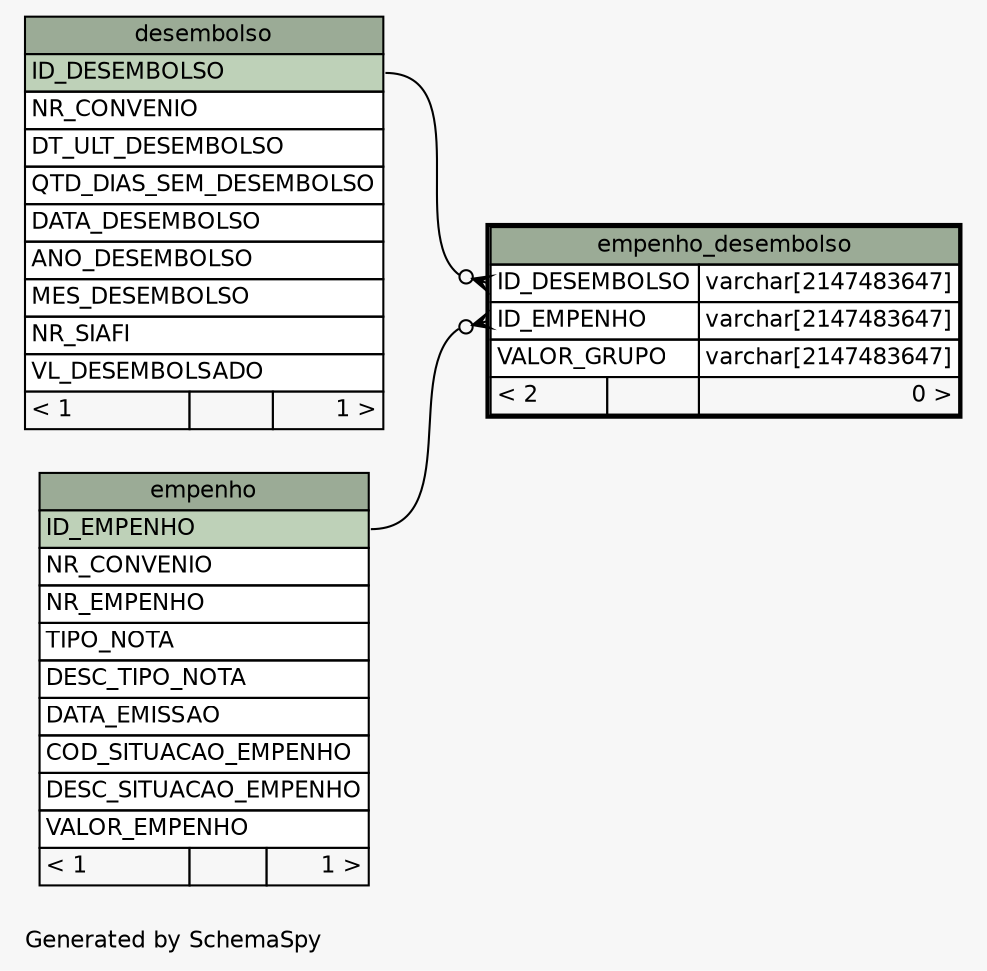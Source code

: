 // dot 2.38.0 on Windows 10 10.0
// SchemaSpy rev 590
digraph "oneDegreeRelationshipsDiagram" {
  graph [
    rankdir="RL"
    bgcolor="#f7f7f7"
    label="\nGenerated by SchemaSpy"
    labeljust="l"
    nodesep="0.18"
    ranksep="0.46"
    fontname="Helvetica"
    fontsize="11"
  ];
  node [
    fontname="Helvetica"
    fontsize="11"
    shape="plaintext"
  ];
  edge [
    arrowsize="0.8"
  ];
  "empenho_desembolso":"ID_DESEMBOLSO":w -> "desembolso":"ID_DESEMBOLSO":e [arrowhead=none dir=back arrowtail=crowodot];
  "empenho_desembolso":"ID_EMPENHO":w -> "empenho":"ID_EMPENHO":e [arrowhead=none dir=back arrowtail=crowodot];
  "desembolso" [
    label=<
    <TABLE BORDER="0" CELLBORDER="1" CELLSPACING="0" BGCOLOR="#ffffff">
      <TR><TD COLSPAN="3" BGCOLOR="#9bab96" ALIGN="CENTER">desembolso</TD></TR>
      <TR><TD PORT="ID_DESEMBOLSO" COLSPAN="3" BGCOLOR="#bed1b8" ALIGN="LEFT">ID_DESEMBOLSO</TD></TR>
      <TR><TD PORT="NR_CONVENIO" COLSPAN="3" ALIGN="LEFT">NR_CONVENIO</TD></TR>
      <TR><TD PORT="DT_ULT_DESEMBOLSO" COLSPAN="3" ALIGN="LEFT">DT_ULT_DESEMBOLSO</TD></TR>
      <TR><TD PORT="QTD_DIAS_SEM_DESEMBOLSO" COLSPAN="3" ALIGN="LEFT">QTD_DIAS_SEM_DESEMBOLSO</TD></TR>
      <TR><TD PORT="DATA_DESEMBOLSO" COLSPAN="3" ALIGN="LEFT">DATA_DESEMBOLSO</TD></TR>
      <TR><TD PORT="ANO_DESEMBOLSO" COLSPAN="3" ALIGN="LEFT">ANO_DESEMBOLSO</TD></TR>
      <TR><TD PORT="MES_DESEMBOLSO" COLSPAN="3" ALIGN="LEFT">MES_DESEMBOLSO</TD></TR>
      <TR><TD PORT="NR_SIAFI" COLSPAN="3" ALIGN="LEFT">NR_SIAFI</TD></TR>
      <TR><TD PORT="VL_DESEMBOLSADO" COLSPAN="3" ALIGN="LEFT">VL_DESEMBOLSADO</TD></TR>
      <TR><TD ALIGN="LEFT" BGCOLOR="#f7f7f7">&lt; 1</TD><TD ALIGN="RIGHT" BGCOLOR="#f7f7f7">  </TD><TD ALIGN="RIGHT" BGCOLOR="#f7f7f7">1 &gt;</TD></TR>
    </TABLE>>
    URL="desembolso.html"
    tooltip="desembolso"
  ];
  "empenho" [
    label=<
    <TABLE BORDER="0" CELLBORDER="1" CELLSPACING="0" BGCOLOR="#ffffff">
      <TR><TD COLSPAN="3" BGCOLOR="#9bab96" ALIGN="CENTER">empenho</TD></TR>
      <TR><TD PORT="ID_EMPENHO" COLSPAN="3" BGCOLOR="#bed1b8" ALIGN="LEFT">ID_EMPENHO</TD></TR>
      <TR><TD PORT="NR_CONVENIO" COLSPAN="3" ALIGN="LEFT">NR_CONVENIO</TD></TR>
      <TR><TD PORT="NR_EMPENHO" COLSPAN="3" ALIGN="LEFT">NR_EMPENHO</TD></TR>
      <TR><TD PORT="TIPO_NOTA" COLSPAN="3" ALIGN="LEFT">TIPO_NOTA</TD></TR>
      <TR><TD PORT="DESC_TIPO_NOTA" COLSPAN="3" ALIGN="LEFT">DESC_TIPO_NOTA</TD></TR>
      <TR><TD PORT="DATA_EMISSAO" COLSPAN="3" ALIGN="LEFT">DATA_EMISSAO</TD></TR>
      <TR><TD PORT="COD_SITUACAO_EMPENHO" COLSPAN="3" ALIGN="LEFT">COD_SITUACAO_EMPENHO</TD></TR>
      <TR><TD PORT="DESC_SITUACAO_EMPENHO" COLSPAN="3" ALIGN="LEFT">DESC_SITUACAO_EMPENHO</TD></TR>
      <TR><TD PORT="VALOR_EMPENHO" COLSPAN="3" ALIGN="LEFT">VALOR_EMPENHO</TD></TR>
      <TR><TD ALIGN="LEFT" BGCOLOR="#f7f7f7">&lt; 1</TD><TD ALIGN="RIGHT" BGCOLOR="#f7f7f7">  </TD><TD ALIGN="RIGHT" BGCOLOR="#f7f7f7">1 &gt;</TD></TR>
    </TABLE>>
    URL="empenho.html"
    tooltip="empenho"
  ];
  "empenho_desembolso" [
    label=<
    <TABLE BORDER="2" CELLBORDER="1" CELLSPACING="0" BGCOLOR="#ffffff">
      <TR><TD COLSPAN="3" BGCOLOR="#9bab96" ALIGN="CENTER">empenho_desembolso</TD></TR>
      <TR><TD PORT="ID_DESEMBOLSO" COLSPAN="2" ALIGN="LEFT">ID_DESEMBOLSO</TD><TD PORT="ID_DESEMBOLSO.type" ALIGN="LEFT">varchar[2147483647]</TD></TR>
      <TR><TD PORT="ID_EMPENHO" COLSPAN="2" ALIGN="LEFT">ID_EMPENHO</TD><TD PORT="ID_EMPENHO.type" ALIGN="LEFT">varchar[2147483647]</TD></TR>
      <TR><TD PORT="VALOR_GRUPO" COLSPAN="2" ALIGN="LEFT">VALOR_GRUPO</TD><TD PORT="VALOR_GRUPO.type" ALIGN="LEFT">varchar[2147483647]</TD></TR>
      <TR><TD ALIGN="LEFT" BGCOLOR="#f7f7f7">&lt; 2</TD><TD ALIGN="RIGHT" BGCOLOR="#f7f7f7">  </TD><TD ALIGN="RIGHT" BGCOLOR="#f7f7f7">0 &gt;</TD></TR>
    </TABLE>>
    URL="empenho_desembolso.html"
    tooltip="empenho_desembolso"
  ];
}
